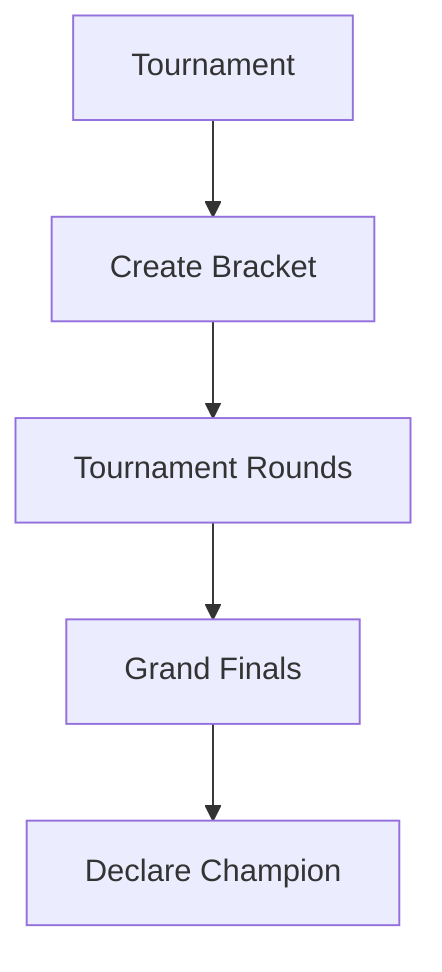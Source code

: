 flowchart TD
    Tournament[Tournament] --> Bracket[Create Bracket]
    Bracket --> Rounds[Tournament Rounds]
    Rounds --> Finals[Grand Finals]
    Finals --> Champion[Declare Champion]